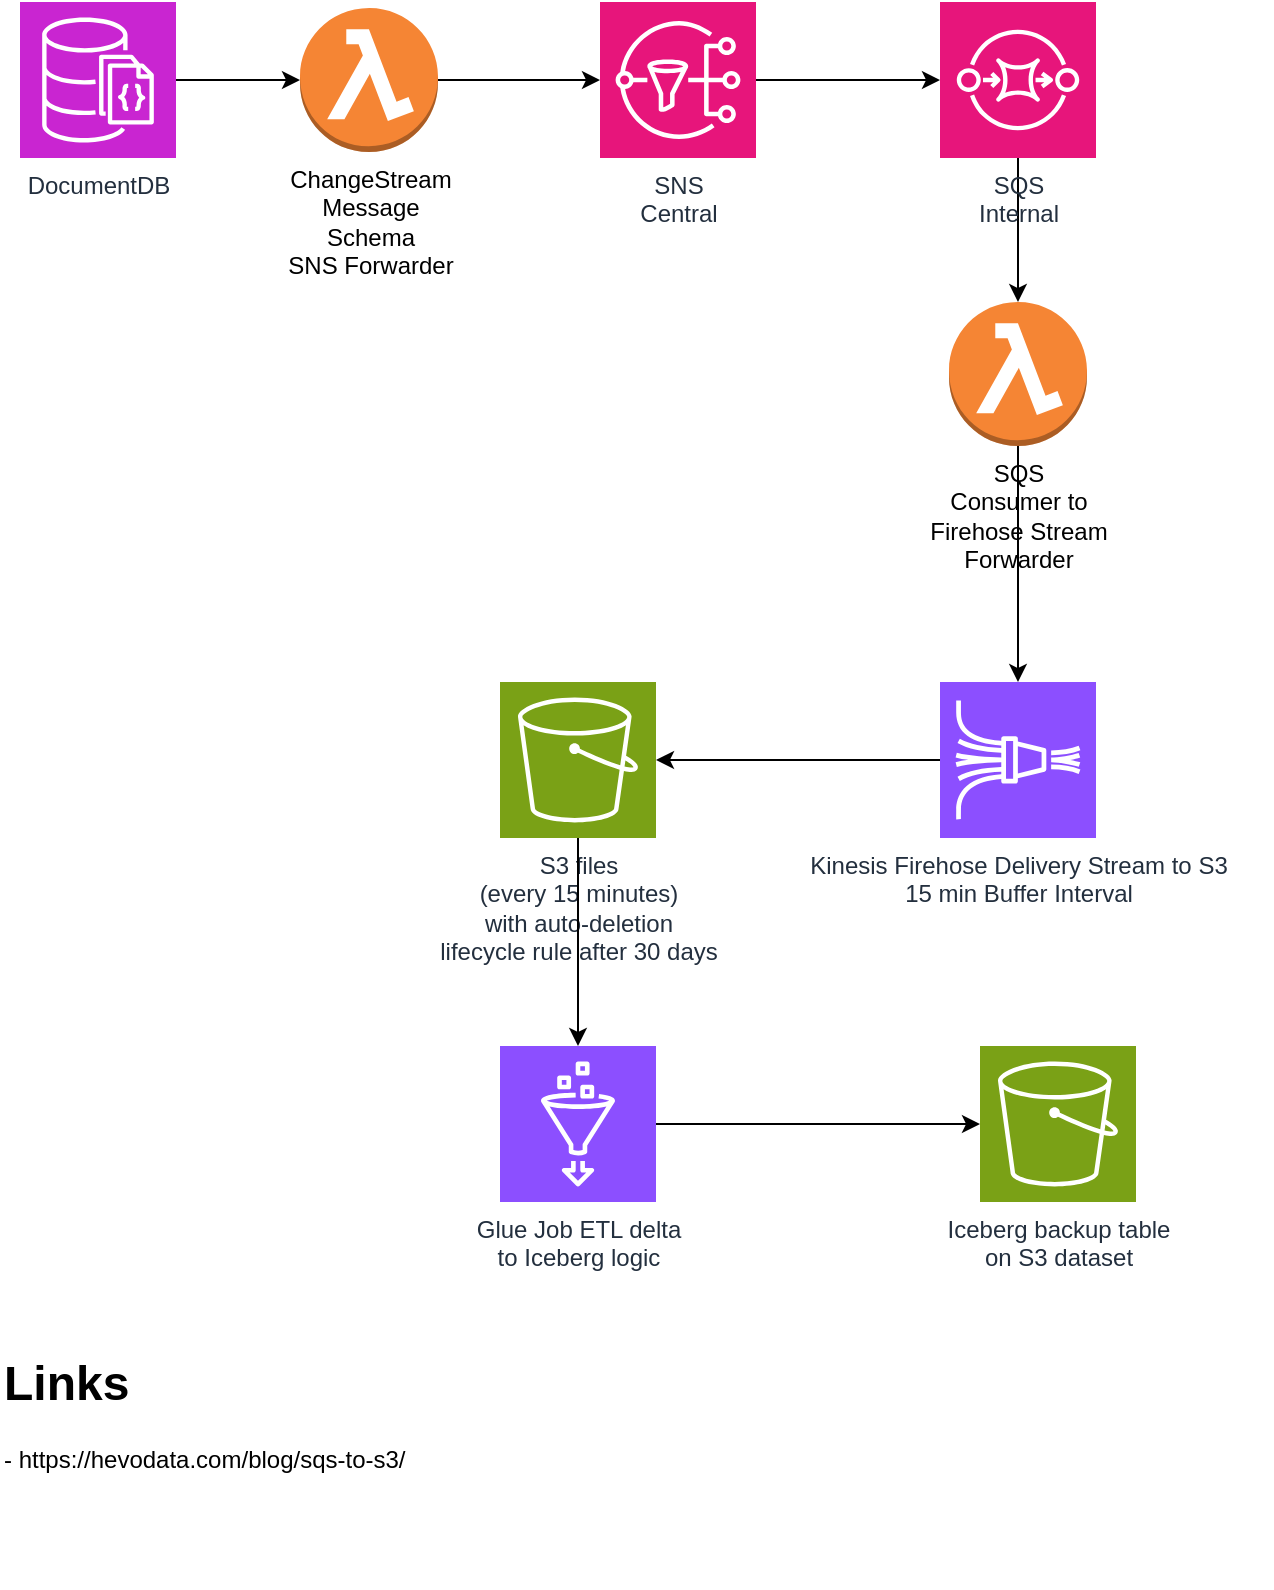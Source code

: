 <mxfile version="24.7.6">
  <diagram name="Seite-1" id="druK0AdYgV0rrxd1C6t_">
    <mxGraphModel dx="1434" dy="794" grid="1" gridSize="10" guides="1" tooltips="1" connect="1" arrows="1" fold="1" page="1" pageScale="1" pageWidth="827" pageHeight="1169" math="0" shadow="0">
      <root>
        <mxCell id="0" />
        <mxCell id="1" parent="0" />
        <mxCell id="ieJKX9yTI5mCktCNdGUZ-1" value="DocumentDB" style="sketch=0;points=[[0,0,0],[0.25,0,0],[0.5,0,0],[0.75,0,0],[1,0,0],[0,1,0],[0.25,1,0],[0.5,1,0],[0.75,1,0],[1,1,0],[0,0.25,0],[0,0.5,0],[0,0.75,0],[1,0.25,0],[1,0.5,0],[1,0.75,0]];outlineConnect=0;fontColor=#232F3E;fillColor=#C925D1;strokeColor=#ffffff;dashed=0;verticalLabelPosition=bottom;verticalAlign=top;align=center;html=1;fontSize=12;fontStyle=0;aspect=fixed;shape=mxgraph.aws4.resourceIcon;resIcon=mxgraph.aws4.documentdb_with_mongodb_compatibility;" vertex="1" parent="1">
          <mxGeometry x="30" y="40" width="78" height="78" as="geometry" />
        </mxCell>
        <mxCell id="ieJKX9yTI5mCktCNdGUZ-2" value="SNS&lt;br&gt;Central" style="sketch=0;points=[[0,0,0],[0.25,0,0],[0.5,0,0],[0.75,0,0],[1,0,0],[0,1,0],[0.25,1,0],[0.5,1,0],[0.75,1,0],[1,1,0],[0,0.25,0],[0,0.5,0],[0,0.75,0],[1,0.25,0],[1,0.5,0],[1,0.75,0]];outlineConnect=0;fontColor=#232F3E;fillColor=#E7157B;strokeColor=#ffffff;dashed=0;verticalLabelPosition=bottom;verticalAlign=top;align=center;html=1;fontSize=12;fontStyle=0;aspect=fixed;shape=mxgraph.aws4.resourceIcon;resIcon=mxgraph.aws4.sns;" vertex="1" parent="1">
          <mxGeometry x="320" y="40" width="78" height="78" as="geometry" />
        </mxCell>
        <mxCell id="ieJKX9yTI5mCktCNdGUZ-9" style="edgeStyle=orthogonalEdgeStyle;rounded=0;orthogonalLoop=1;jettySize=auto;html=1;entryX=0.5;entryY=0;entryDx=0;entryDy=0;entryPerimeter=0;" edge="1" parent="1" source="ieJKX9yTI5mCktCNdGUZ-3" target="ieJKX9yTI5mCktCNdGUZ-10">
          <mxGeometry relative="1" as="geometry" />
        </mxCell>
        <mxCell id="ieJKX9yTI5mCktCNdGUZ-3" value="SQS&lt;br&gt;Internal" style="sketch=0;points=[[0,0,0],[0.25,0,0],[0.5,0,0],[0.75,0,0],[1,0,0],[0,1,0],[0.25,1,0],[0.5,1,0],[0.75,1,0],[1,1,0],[0,0.25,0],[0,0.5,0],[0,0.75,0],[1,0.25,0],[1,0.5,0],[1,0.75,0]];outlineConnect=0;fontColor=#232F3E;fillColor=#E7157B;strokeColor=#ffffff;dashed=0;verticalLabelPosition=bottom;verticalAlign=top;align=center;html=1;fontSize=12;fontStyle=0;aspect=fixed;shape=mxgraph.aws4.resourceIcon;resIcon=mxgraph.aws4.sqs;" vertex="1" parent="1">
          <mxGeometry x="490" y="40" width="78" height="78" as="geometry" />
        </mxCell>
        <mxCell id="ieJKX9yTI5mCktCNdGUZ-4" value="ChangeStream&lt;br&gt;Message&lt;br&gt;Schema&lt;br&gt;SNS Forwarder" style="outlineConnect=0;dashed=0;verticalLabelPosition=bottom;verticalAlign=top;align=center;html=1;shape=mxgraph.aws3.lambda_function;fillColor=#F58534;gradientColor=none;" vertex="1" parent="1">
          <mxGeometry x="170" y="43" width="69" height="72" as="geometry" />
        </mxCell>
        <mxCell id="ieJKX9yTI5mCktCNdGUZ-5" style="edgeStyle=orthogonalEdgeStyle;rounded=0;orthogonalLoop=1;jettySize=auto;html=1;entryX=0;entryY=0.5;entryDx=0;entryDy=0;entryPerimeter=0;" edge="1" parent="1" source="ieJKX9yTI5mCktCNdGUZ-1" target="ieJKX9yTI5mCktCNdGUZ-4">
          <mxGeometry relative="1" as="geometry" />
        </mxCell>
        <mxCell id="ieJKX9yTI5mCktCNdGUZ-6" style="edgeStyle=orthogonalEdgeStyle;rounded=0;orthogonalLoop=1;jettySize=auto;html=1;exitX=1;exitY=0.5;exitDx=0;exitDy=0;exitPerimeter=0;entryX=0;entryY=0.5;entryDx=0;entryDy=0;entryPerimeter=0;" edge="1" parent="1" source="ieJKX9yTI5mCktCNdGUZ-4" target="ieJKX9yTI5mCktCNdGUZ-2">
          <mxGeometry relative="1" as="geometry" />
        </mxCell>
        <mxCell id="ieJKX9yTI5mCktCNdGUZ-7" style="edgeStyle=orthogonalEdgeStyle;rounded=0;orthogonalLoop=1;jettySize=auto;html=1;entryX=0;entryY=0.5;entryDx=0;entryDy=0;entryPerimeter=0;" edge="1" parent="1" source="ieJKX9yTI5mCktCNdGUZ-2" target="ieJKX9yTI5mCktCNdGUZ-3">
          <mxGeometry relative="1" as="geometry" />
        </mxCell>
        <mxCell id="ieJKX9yTI5mCktCNdGUZ-14" style="edgeStyle=orthogonalEdgeStyle;rounded=0;orthogonalLoop=1;jettySize=auto;html=1;" edge="1" parent="1" source="ieJKX9yTI5mCktCNdGUZ-8" target="ieJKX9yTI5mCktCNdGUZ-13">
          <mxGeometry relative="1" as="geometry" />
        </mxCell>
        <mxCell id="ieJKX9yTI5mCktCNdGUZ-8" value="Kinesis Firehose Delivery Stream to S3&lt;br&gt;15 min Buffer Interval" style="sketch=0;points=[[0,0,0],[0.25,0,0],[0.5,0,0],[0.75,0,0],[1,0,0],[0,1,0],[0.25,1,0],[0.5,1,0],[0.75,1,0],[1,1,0],[0,0.25,0],[0,0.5,0],[0,0.75,0],[1,0.25,0],[1,0.5,0],[1,0.75,0]];outlineConnect=0;fontColor=#232F3E;fillColor=#8C4FFF;strokeColor=#ffffff;dashed=0;verticalLabelPosition=bottom;verticalAlign=top;align=center;html=1;fontSize=12;fontStyle=0;aspect=fixed;shape=mxgraph.aws4.resourceIcon;resIcon=mxgraph.aws4.kinesis_data_firehose;" vertex="1" parent="1">
          <mxGeometry x="490" y="380" width="78" height="78" as="geometry" />
        </mxCell>
        <mxCell id="ieJKX9yTI5mCktCNdGUZ-11" style="edgeStyle=orthogonalEdgeStyle;rounded=0;orthogonalLoop=1;jettySize=auto;html=1;exitX=0.5;exitY=1;exitDx=0;exitDy=0;exitPerimeter=0;" edge="1" parent="1" source="ieJKX9yTI5mCktCNdGUZ-10" target="ieJKX9yTI5mCktCNdGUZ-8">
          <mxGeometry relative="1" as="geometry" />
        </mxCell>
        <mxCell id="ieJKX9yTI5mCktCNdGUZ-10" value="&lt;div&gt;SQS&lt;br&gt;Consumer to&lt;br&gt;Firehose Stream&lt;br&gt;Forwarder&lt;br&gt;&lt;/div&gt;" style="outlineConnect=0;dashed=0;verticalLabelPosition=bottom;verticalAlign=top;align=center;html=1;shape=mxgraph.aws3.lambda_function;fillColor=#F58534;gradientColor=none;" vertex="1" parent="1">
          <mxGeometry x="494.5" y="190" width="69" height="72" as="geometry" />
        </mxCell>
        <mxCell id="ieJKX9yTI5mCktCNdGUZ-12" value="&lt;h1 style=&quot;margin-top: 0px;&quot;&gt;Links&lt;/h1&gt;&lt;p&gt;- https://hevodata.com/blog/sqs-to-s3/&lt;br&gt;&lt;/p&gt;" style="text;html=1;whiteSpace=wrap;overflow=hidden;rounded=0;" vertex="1" parent="1">
          <mxGeometry x="20" y="710" width="360" height="120" as="geometry" />
        </mxCell>
        <mxCell id="ieJKX9yTI5mCktCNdGUZ-13" value="S3 files&lt;br&gt;(every 15 minutes)&lt;br&gt;&lt;div&gt;with auto-deletion&lt;/div&gt;&lt;div&gt;lifecycle rule after 30 days&lt;br&gt;&lt;/div&gt;" style="sketch=0;points=[[0,0,0],[0.25,0,0],[0.5,0,0],[0.75,0,0],[1,0,0],[0,1,0],[0.25,1,0],[0.5,1,0],[0.75,1,0],[1,1,0],[0,0.25,0],[0,0.5,0],[0,0.75,0],[1,0.25,0],[1,0.5,0],[1,0.75,0]];outlineConnect=0;fontColor=#232F3E;fillColor=#7AA116;strokeColor=#ffffff;dashed=0;verticalLabelPosition=bottom;verticalAlign=top;align=center;html=1;fontSize=12;fontStyle=0;aspect=fixed;shape=mxgraph.aws4.resourceIcon;resIcon=mxgraph.aws4.s3;" vertex="1" parent="1">
          <mxGeometry x="270" y="380" width="78" height="78" as="geometry" />
        </mxCell>
        <mxCell id="ieJKX9yTI5mCktCNdGUZ-18" style="edgeStyle=orthogonalEdgeStyle;rounded=0;orthogonalLoop=1;jettySize=auto;html=1;" edge="1" parent="1" source="ieJKX9yTI5mCktCNdGUZ-15" target="ieJKX9yTI5mCktCNdGUZ-17">
          <mxGeometry relative="1" as="geometry" />
        </mxCell>
        <mxCell id="ieJKX9yTI5mCktCNdGUZ-15" value="Glue Job ETL delta&lt;br&gt;to Iceberg logic" style="sketch=0;points=[[0,0,0],[0.25,0,0],[0.5,0,0],[0.75,0,0],[1,0,0],[0,1,0],[0.25,1,0],[0.5,1,0],[0.75,1,0],[1,1,0],[0,0.25,0],[0,0.5,0],[0,0.75,0],[1,0.25,0],[1,0.5,0],[1,0.75,0]];outlineConnect=0;fontColor=#232F3E;fillColor=#8C4FFF;strokeColor=#ffffff;dashed=0;verticalLabelPosition=bottom;verticalAlign=top;align=center;html=1;fontSize=12;fontStyle=0;aspect=fixed;shape=mxgraph.aws4.resourceIcon;resIcon=mxgraph.aws4.glue;" vertex="1" parent="1">
          <mxGeometry x="270" y="562" width="78" height="78" as="geometry" />
        </mxCell>
        <mxCell id="ieJKX9yTI5mCktCNdGUZ-16" style="edgeStyle=orthogonalEdgeStyle;rounded=0;orthogonalLoop=1;jettySize=auto;html=1;entryX=0.5;entryY=0;entryDx=0;entryDy=0;entryPerimeter=0;" edge="1" parent="1" source="ieJKX9yTI5mCktCNdGUZ-13" target="ieJKX9yTI5mCktCNdGUZ-15">
          <mxGeometry relative="1" as="geometry" />
        </mxCell>
        <mxCell id="ieJKX9yTI5mCktCNdGUZ-17" value="&lt;div&gt;Iceberg backup table&lt;/div&gt;&lt;div&gt;on S3 dataset&lt;br&gt;&lt;/div&gt;" style="sketch=0;points=[[0,0,0],[0.25,0,0],[0.5,0,0],[0.75,0,0],[1,0,0],[0,1,0],[0.25,1,0],[0.5,1,0],[0.75,1,0],[1,1,0],[0,0.25,0],[0,0.5,0],[0,0.75,0],[1,0.25,0],[1,0.5,0],[1,0.75,0]];outlineConnect=0;fontColor=#232F3E;fillColor=#7AA116;strokeColor=#ffffff;dashed=0;verticalLabelPosition=bottom;verticalAlign=top;align=center;html=1;fontSize=12;fontStyle=0;aspect=fixed;shape=mxgraph.aws4.resourceIcon;resIcon=mxgraph.aws4.s3;" vertex="1" parent="1">
          <mxGeometry x="510" y="562" width="78" height="78" as="geometry" />
        </mxCell>
        <mxCell id="ieJKX9yTI5mCktCNdGUZ-19" value="" style="shape=image;verticalLabelPosition=bottom;labelBackgroundColor=default;verticalAlign=top;aspect=fixed;imageAspect=0;image=https://www.dremio.com/wp-content/uploads/2021/06/iceberg-logo-with-name.png;" vertex="1" parent="1">
          <mxGeometry x="590" y="562" width="66" height="65.46" as="geometry" />
        </mxCell>
      </root>
    </mxGraphModel>
  </diagram>
</mxfile>
